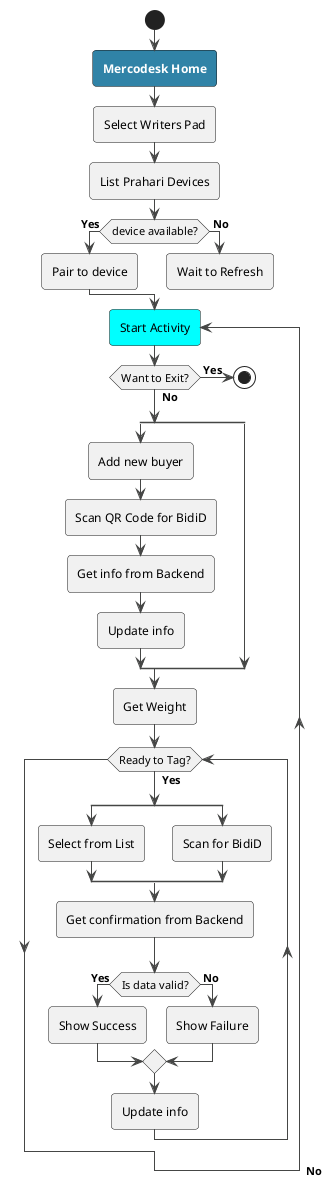 @startuml
<style>
     ' define a new style, using CSS class syntax
     .appStyle {
        BackGroundColor #3083A7
        FontColor White
        FontStyle Bold
     }
     .homeStyle {
        BackGroundColor #springgreen
        FontColor black
        FontStyle Bold
     }

</style>
!theme vibrant

    start

        <<appStyle>>:Mercodesk Home;
        :Select Writers Pad;
        :List Prahari Devices;
        if (device available?) then (<b> Yes)
            :Pair to device;
        else (<b> No)
            :Wait to Refresh;
            kill
        endif



        #cyan:repeat :Start Activity;



        if (Want to Exit?) then (<b> No)
        else (<b> Yes)
            Stop
        endif


        split
            :Add new buyer;
            :Scan QR Code for BidiD;
            :Get info from Backend;
            :Update info;

        split again

        end split
        :Get Weight;

        while (Ready to Tag?) is (<b> Yes)

            split
                :Select from List;
            split again
                :Scan for BidiD;
            end split

            :Get confirmation from Backend;

            if (Is data valid?) then (<b> Yes)
                :Show Success;
            else (<b> No)
                :Show Failure;
            endif

            :Update info;

        endwhile
        repeat while -> <b> No

@enduml
